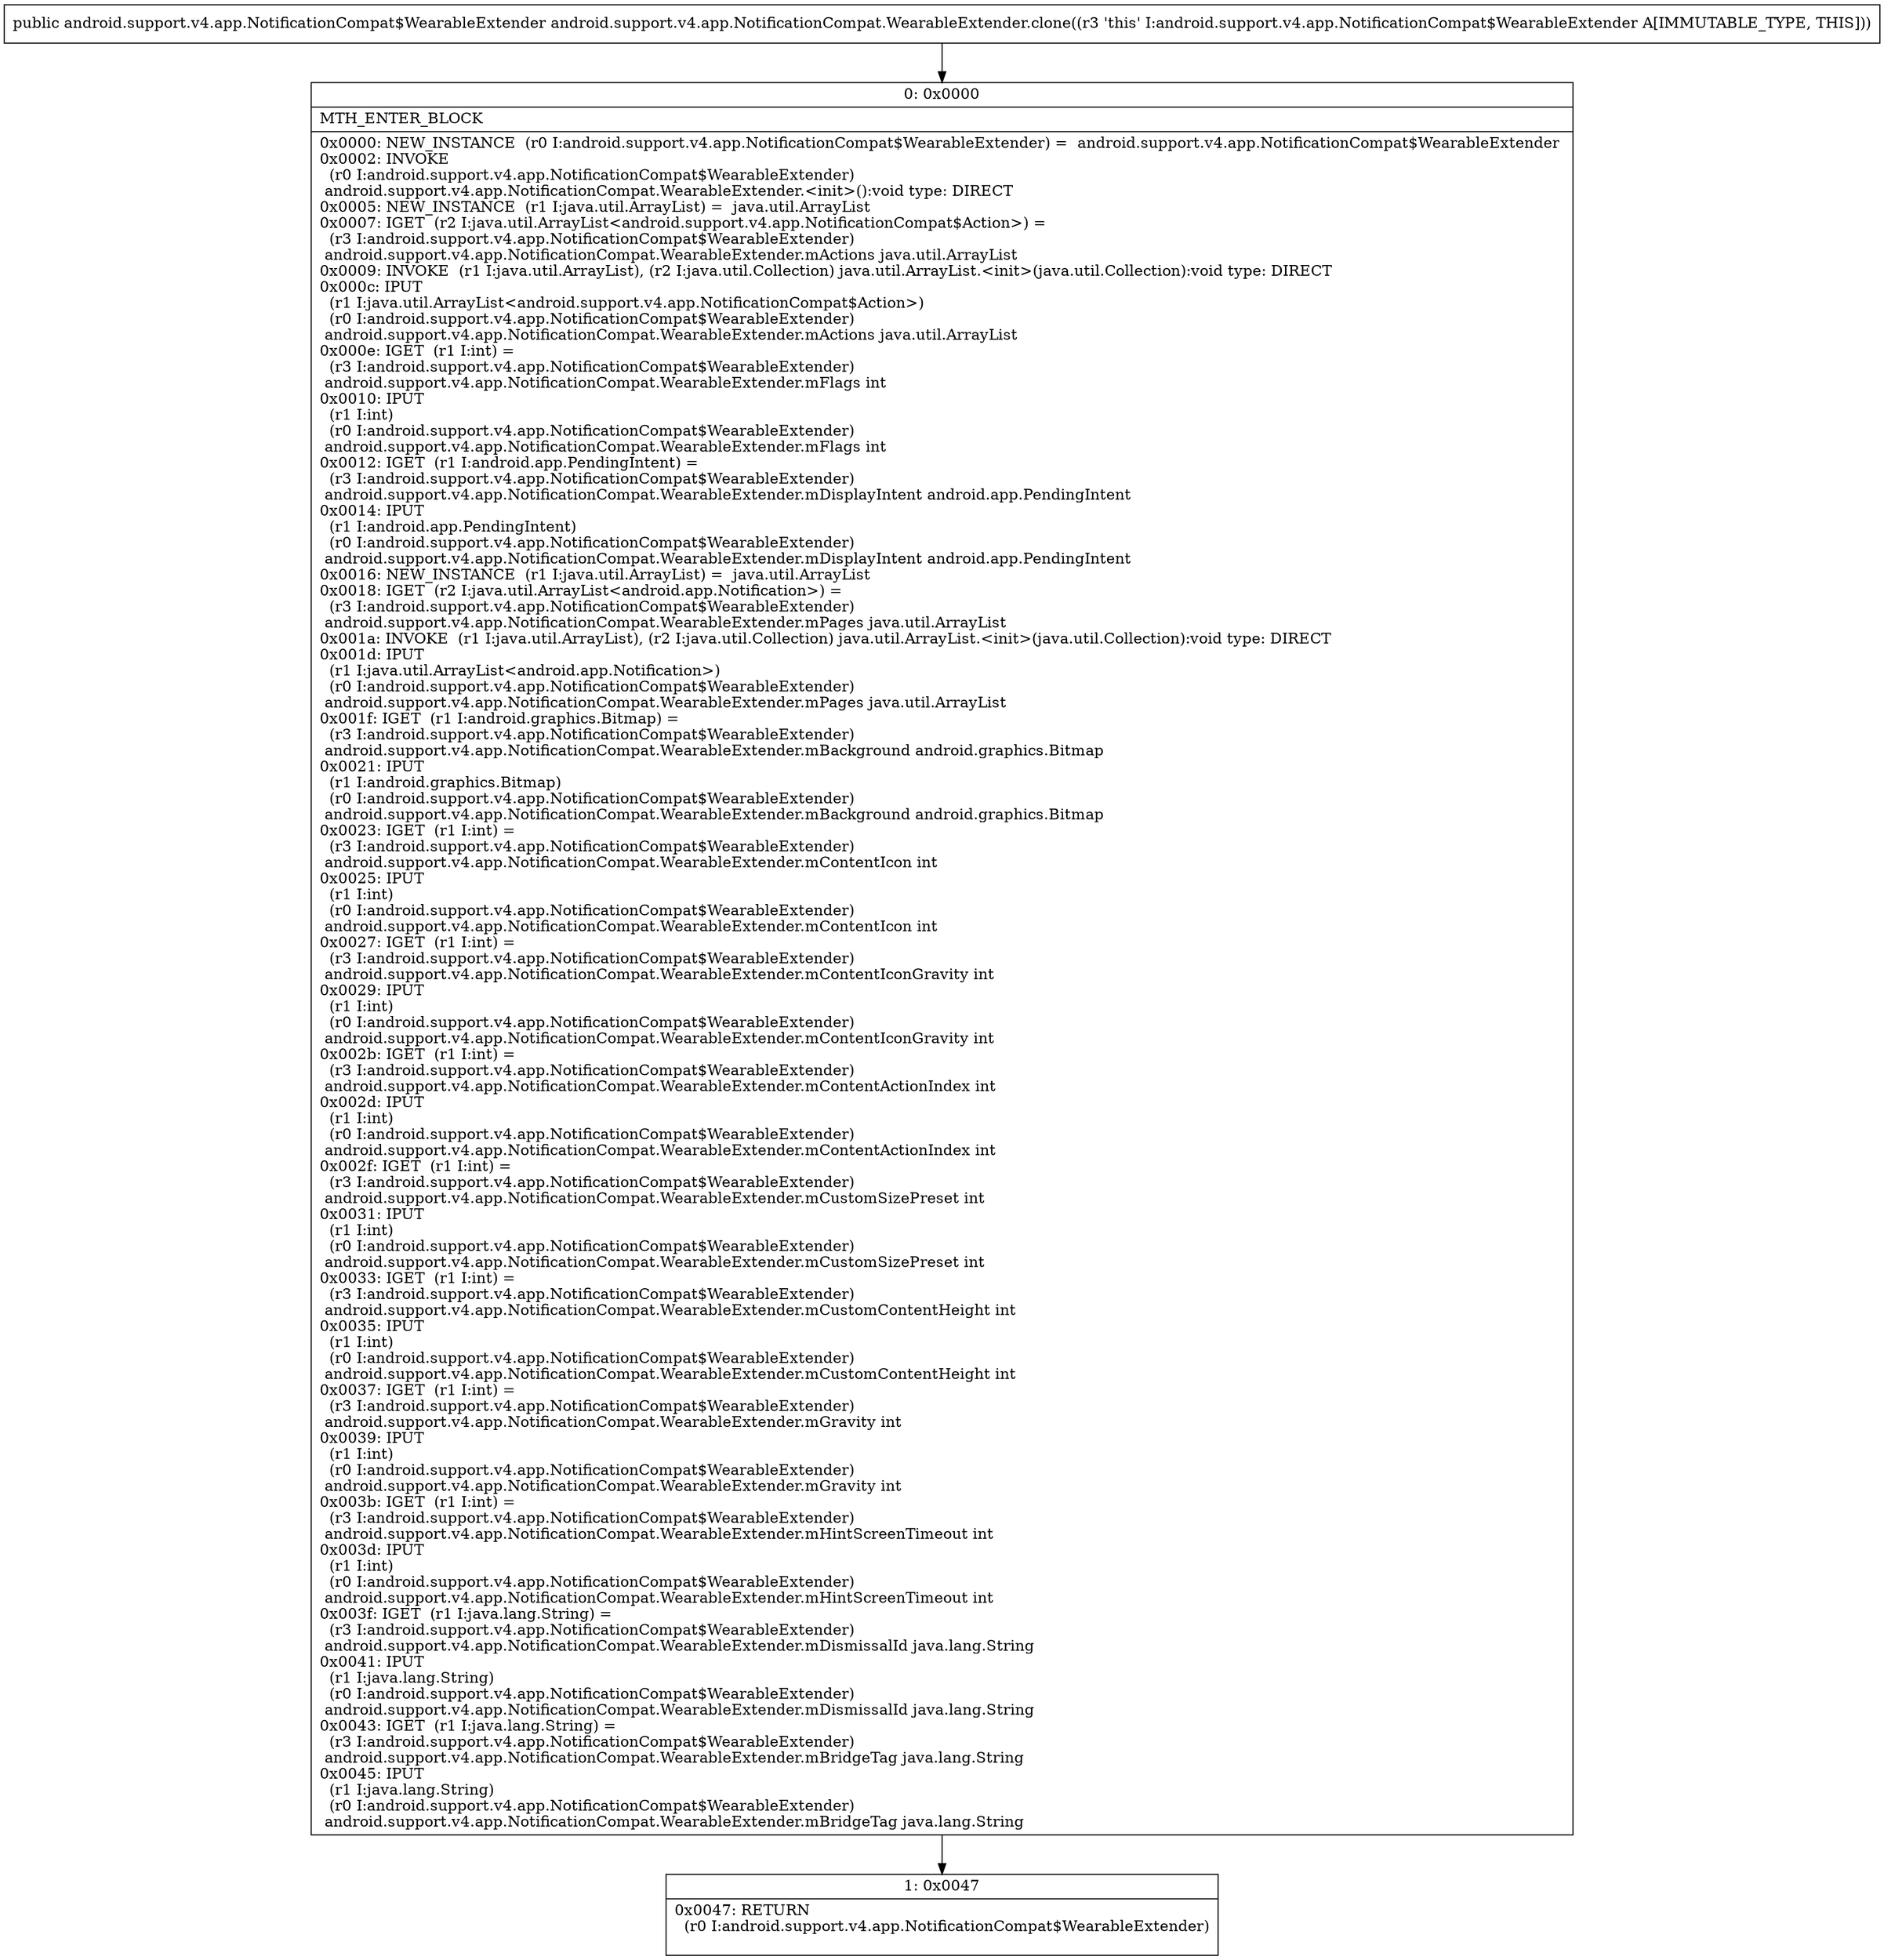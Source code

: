 digraph "CFG forandroid.support.v4.app.NotificationCompat.WearableExtender.clone()Landroid\/support\/v4\/app\/NotificationCompat$WearableExtender;" {
Node_0 [shape=record,label="{0\:\ 0x0000|MTH_ENTER_BLOCK\l|0x0000: NEW_INSTANCE  (r0 I:android.support.v4.app.NotificationCompat$WearableExtender) =  android.support.v4.app.NotificationCompat$WearableExtender \l0x0002: INVOKE  \l  (r0 I:android.support.v4.app.NotificationCompat$WearableExtender)\l android.support.v4.app.NotificationCompat.WearableExtender.\<init\>():void type: DIRECT \l0x0005: NEW_INSTANCE  (r1 I:java.util.ArrayList) =  java.util.ArrayList \l0x0007: IGET  (r2 I:java.util.ArrayList\<android.support.v4.app.NotificationCompat$Action\>) = \l  (r3 I:android.support.v4.app.NotificationCompat$WearableExtender)\l android.support.v4.app.NotificationCompat.WearableExtender.mActions java.util.ArrayList \l0x0009: INVOKE  (r1 I:java.util.ArrayList), (r2 I:java.util.Collection) java.util.ArrayList.\<init\>(java.util.Collection):void type: DIRECT \l0x000c: IPUT  \l  (r1 I:java.util.ArrayList\<android.support.v4.app.NotificationCompat$Action\>)\l  (r0 I:android.support.v4.app.NotificationCompat$WearableExtender)\l android.support.v4.app.NotificationCompat.WearableExtender.mActions java.util.ArrayList \l0x000e: IGET  (r1 I:int) = \l  (r3 I:android.support.v4.app.NotificationCompat$WearableExtender)\l android.support.v4.app.NotificationCompat.WearableExtender.mFlags int \l0x0010: IPUT  \l  (r1 I:int)\l  (r0 I:android.support.v4.app.NotificationCompat$WearableExtender)\l android.support.v4.app.NotificationCompat.WearableExtender.mFlags int \l0x0012: IGET  (r1 I:android.app.PendingIntent) = \l  (r3 I:android.support.v4.app.NotificationCompat$WearableExtender)\l android.support.v4.app.NotificationCompat.WearableExtender.mDisplayIntent android.app.PendingIntent \l0x0014: IPUT  \l  (r1 I:android.app.PendingIntent)\l  (r0 I:android.support.v4.app.NotificationCompat$WearableExtender)\l android.support.v4.app.NotificationCompat.WearableExtender.mDisplayIntent android.app.PendingIntent \l0x0016: NEW_INSTANCE  (r1 I:java.util.ArrayList) =  java.util.ArrayList \l0x0018: IGET  (r2 I:java.util.ArrayList\<android.app.Notification\>) = \l  (r3 I:android.support.v4.app.NotificationCompat$WearableExtender)\l android.support.v4.app.NotificationCompat.WearableExtender.mPages java.util.ArrayList \l0x001a: INVOKE  (r1 I:java.util.ArrayList), (r2 I:java.util.Collection) java.util.ArrayList.\<init\>(java.util.Collection):void type: DIRECT \l0x001d: IPUT  \l  (r1 I:java.util.ArrayList\<android.app.Notification\>)\l  (r0 I:android.support.v4.app.NotificationCompat$WearableExtender)\l android.support.v4.app.NotificationCompat.WearableExtender.mPages java.util.ArrayList \l0x001f: IGET  (r1 I:android.graphics.Bitmap) = \l  (r3 I:android.support.v4.app.NotificationCompat$WearableExtender)\l android.support.v4.app.NotificationCompat.WearableExtender.mBackground android.graphics.Bitmap \l0x0021: IPUT  \l  (r1 I:android.graphics.Bitmap)\l  (r0 I:android.support.v4.app.NotificationCompat$WearableExtender)\l android.support.v4.app.NotificationCompat.WearableExtender.mBackground android.graphics.Bitmap \l0x0023: IGET  (r1 I:int) = \l  (r3 I:android.support.v4.app.NotificationCompat$WearableExtender)\l android.support.v4.app.NotificationCompat.WearableExtender.mContentIcon int \l0x0025: IPUT  \l  (r1 I:int)\l  (r0 I:android.support.v4.app.NotificationCompat$WearableExtender)\l android.support.v4.app.NotificationCompat.WearableExtender.mContentIcon int \l0x0027: IGET  (r1 I:int) = \l  (r3 I:android.support.v4.app.NotificationCompat$WearableExtender)\l android.support.v4.app.NotificationCompat.WearableExtender.mContentIconGravity int \l0x0029: IPUT  \l  (r1 I:int)\l  (r0 I:android.support.v4.app.NotificationCompat$WearableExtender)\l android.support.v4.app.NotificationCompat.WearableExtender.mContentIconGravity int \l0x002b: IGET  (r1 I:int) = \l  (r3 I:android.support.v4.app.NotificationCompat$WearableExtender)\l android.support.v4.app.NotificationCompat.WearableExtender.mContentActionIndex int \l0x002d: IPUT  \l  (r1 I:int)\l  (r0 I:android.support.v4.app.NotificationCompat$WearableExtender)\l android.support.v4.app.NotificationCompat.WearableExtender.mContentActionIndex int \l0x002f: IGET  (r1 I:int) = \l  (r3 I:android.support.v4.app.NotificationCompat$WearableExtender)\l android.support.v4.app.NotificationCompat.WearableExtender.mCustomSizePreset int \l0x0031: IPUT  \l  (r1 I:int)\l  (r0 I:android.support.v4.app.NotificationCompat$WearableExtender)\l android.support.v4.app.NotificationCompat.WearableExtender.mCustomSizePreset int \l0x0033: IGET  (r1 I:int) = \l  (r3 I:android.support.v4.app.NotificationCompat$WearableExtender)\l android.support.v4.app.NotificationCompat.WearableExtender.mCustomContentHeight int \l0x0035: IPUT  \l  (r1 I:int)\l  (r0 I:android.support.v4.app.NotificationCompat$WearableExtender)\l android.support.v4.app.NotificationCompat.WearableExtender.mCustomContentHeight int \l0x0037: IGET  (r1 I:int) = \l  (r3 I:android.support.v4.app.NotificationCompat$WearableExtender)\l android.support.v4.app.NotificationCompat.WearableExtender.mGravity int \l0x0039: IPUT  \l  (r1 I:int)\l  (r0 I:android.support.v4.app.NotificationCompat$WearableExtender)\l android.support.v4.app.NotificationCompat.WearableExtender.mGravity int \l0x003b: IGET  (r1 I:int) = \l  (r3 I:android.support.v4.app.NotificationCompat$WearableExtender)\l android.support.v4.app.NotificationCompat.WearableExtender.mHintScreenTimeout int \l0x003d: IPUT  \l  (r1 I:int)\l  (r0 I:android.support.v4.app.NotificationCompat$WearableExtender)\l android.support.v4.app.NotificationCompat.WearableExtender.mHintScreenTimeout int \l0x003f: IGET  (r1 I:java.lang.String) = \l  (r3 I:android.support.v4.app.NotificationCompat$WearableExtender)\l android.support.v4.app.NotificationCompat.WearableExtender.mDismissalId java.lang.String \l0x0041: IPUT  \l  (r1 I:java.lang.String)\l  (r0 I:android.support.v4.app.NotificationCompat$WearableExtender)\l android.support.v4.app.NotificationCompat.WearableExtender.mDismissalId java.lang.String \l0x0043: IGET  (r1 I:java.lang.String) = \l  (r3 I:android.support.v4.app.NotificationCompat$WearableExtender)\l android.support.v4.app.NotificationCompat.WearableExtender.mBridgeTag java.lang.String \l0x0045: IPUT  \l  (r1 I:java.lang.String)\l  (r0 I:android.support.v4.app.NotificationCompat$WearableExtender)\l android.support.v4.app.NotificationCompat.WearableExtender.mBridgeTag java.lang.String \l}"];
Node_1 [shape=record,label="{1\:\ 0x0047|0x0047: RETURN  \l  (r0 I:android.support.v4.app.NotificationCompat$WearableExtender)\l \l}"];
MethodNode[shape=record,label="{public android.support.v4.app.NotificationCompat$WearableExtender android.support.v4.app.NotificationCompat.WearableExtender.clone((r3 'this' I:android.support.v4.app.NotificationCompat$WearableExtender A[IMMUTABLE_TYPE, THIS])) }"];
MethodNode -> Node_0;
Node_0 -> Node_1;
}

